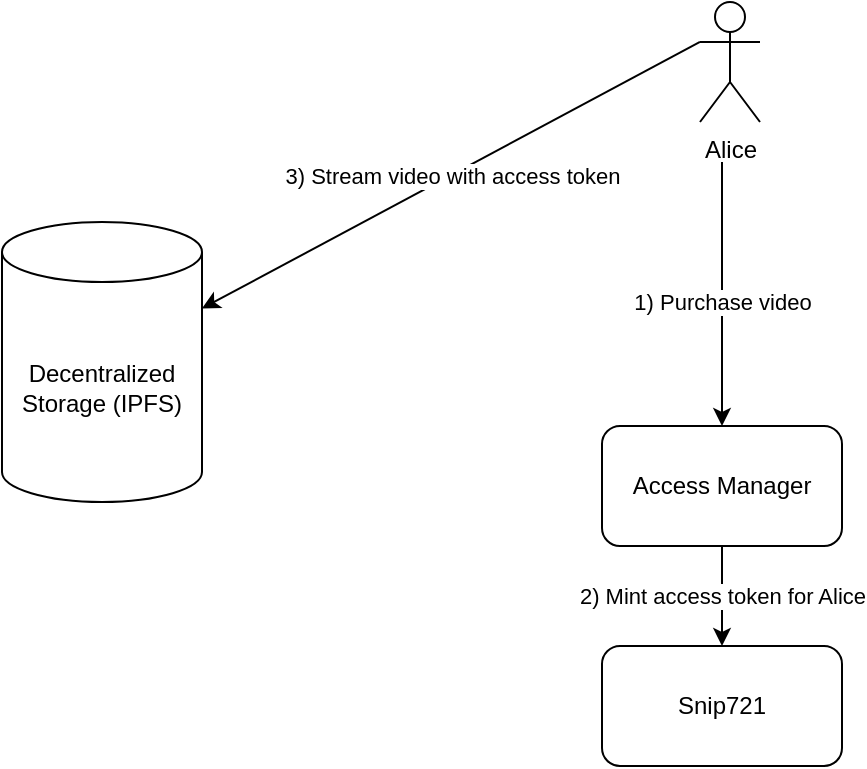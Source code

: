 <mxfile>
    <diagram id="qeXTaP9J9YP38mxGaQYU" name="Page-1">
        <mxGraphModel dx="742" dy="494" grid="1" gridSize="10" guides="1" tooltips="1" connect="1" arrows="1" fold="1" page="1" pageScale="1" pageWidth="1169" pageHeight="827" math="0" shadow="0">
            <root>
                <mxCell id="0"/>
                <mxCell id="1" parent="0"/>
                <mxCell id="ReaQBcY6dgilL2wruTsK-2" value="Snip721" style="rounded=1;whiteSpace=wrap;html=1;" parent="1" vertex="1">
                    <mxGeometry x="440" y="442" width="120" height="60" as="geometry"/>
                </mxCell>
                <mxCell id="ReaQBcY6dgilL2wruTsK-3" value="2) Mint access token for Alice" style="edgeStyle=none;rounded=0;orthogonalLoop=1;jettySize=auto;html=1;exitX=0.5;exitY=1;exitDx=0;exitDy=0;entryX=0.5;entryY=0;entryDx=0;entryDy=0;" parent="1" source="ReaQBcY6dgilL2wruTsK-4" target="ReaQBcY6dgilL2wruTsK-2" edge="1">
                    <mxGeometry relative="1" as="geometry"/>
                </mxCell>
                <mxCell id="ReaQBcY6dgilL2wruTsK-4" value="Access Manager" style="rounded=1;whiteSpace=wrap;html=1;" parent="1" vertex="1">
                    <mxGeometry x="440" y="332" width="120" height="60" as="geometry"/>
                </mxCell>
                <mxCell id="ReaQBcY6dgilL2wruTsK-5" value="Decentralized Storage (IPFS)" style="shape=cylinder3;whiteSpace=wrap;html=1;boundedLbl=1;backgroundOutline=1;size=15;" parent="1" vertex="1">
                    <mxGeometry x="140" y="230" width="100" height="140" as="geometry"/>
                </mxCell>
                <mxCell id="ReaQBcY6dgilL2wruTsK-6" value="1) Purchase video" style="edgeStyle=none;rounded=0;orthogonalLoop=1;jettySize=auto;html=1;entryX=0.5;entryY=0;entryDx=0;entryDy=0;" parent="1" target="ReaQBcY6dgilL2wruTsK-4" edge="1">
                    <mxGeometry x="0.061" relative="1" as="geometry">
                        <mxPoint x="500" y="200" as="sourcePoint"/>
                        <mxPoint x="190" y="240" as="targetPoint"/>
                        <mxPoint as="offset"/>
                    </mxGeometry>
                </mxCell>
                <mxCell id="ReaQBcY6dgilL2wruTsK-13" value="3) Stream video with access token" style="edgeStyle=none;rounded=0;orthogonalLoop=1;jettySize=auto;html=1;exitX=0;exitY=0.333;exitDx=0;exitDy=0;exitPerimeter=0;" parent="1" source="ReaQBcY6dgilL2wruTsK-7" target="ReaQBcY6dgilL2wruTsK-5" edge="1">
                    <mxGeometry relative="1" as="geometry"/>
                </mxCell>
                <mxCell id="ReaQBcY6dgilL2wruTsK-7" value="Alice" style="shape=umlActor;verticalLabelPosition=bottom;verticalAlign=top;html=1;outlineConnect=0;" parent="1" vertex="1">
                    <mxGeometry x="489" y="120" width="30" height="60" as="geometry"/>
                </mxCell>
            </root>
        </mxGraphModel>
    </diagram>
</mxfile>